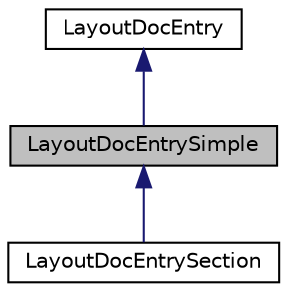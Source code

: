digraph "LayoutDocEntrySimple"
{
 // INTERACTIVE_SVG=YES
 // LATEX_PDF_SIZE
  edge [fontname="Helvetica",fontsize="10",labelfontname="Helvetica",labelfontsize="10"];
  node [fontname="Helvetica",fontsize="10",shape=record];
  Node1 [label="LayoutDocEntrySimple",height=0.2,width=0.4,color="black", fillcolor="grey75", style="filled", fontcolor="black",tooltip="Represents of a piece of a documentation page without configurable parts"];
  Node2 -> Node1 [dir="back",color="midnightblue",fontsize="10",style="solid",fontname="Helvetica"];
  Node2 [label="LayoutDocEntry",height=0.2,width=0.4,color="black", fillcolor="white", style="filled",URL="$d9/dba/struct_layout_doc_entry.html",tooltip="Base class representing a piece of a documentation page"];
  Node1 -> Node3 [dir="back",color="midnightblue",fontsize="10",style="solid",fontname="Helvetica"];
  Node3 [label="LayoutDocEntrySection",height=0.2,width=0.4,color="black", fillcolor="white", style="filled",URL="$dd/da0/struct_layout_doc_entry_section.html",tooltip=" "];
}
